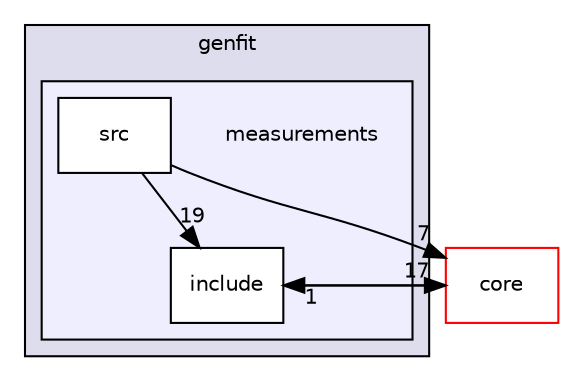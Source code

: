 digraph "genfit/measurements" {
  compound=true
  node [ fontsize="10", fontname="Helvetica"];
  edge [ labelfontsize="10", labelfontname="Helvetica"];
  subgraph clusterdir_a1ebdee7ea4e629a53aa4045c16b947a {
    graph [ bgcolor="#ddddee", pencolor="black", label="genfit" fontname="Helvetica", fontsize="10", URL="dir_a1ebdee7ea4e629a53aa4045c16b947a.html"]
  subgraph clusterdir_9268fb76a242d6fab4cb1d575f1746b1 {
    graph [ bgcolor="#eeeeff", pencolor="black", label="" URL="dir_9268fb76a242d6fab4cb1d575f1746b1.html"];
    dir_9268fb76a242d6fab4cb1d575f1746b1 [shape=plaintext label="measurements"];
    dir_ec0f67dc64b0ce8bde310dd568d1a1a7 [shape=box label="include" color="black" fillcolor="white" style="filled" URL="dir_ec0f67dc64b0ce8bde310dd568d1a1a7.html"];
    dir_77302f62f0eb9320f9612849ffb79937 [shape=box label="src" color="black" fillcolor="white" style="filled" URL="dir_77302f62f0eb9320f9612849ffb79937.html"];
  }
  }
  dir_7a40b7556c10f243ca9453eab1d74876 [shape=box label="core" fillcolor="white" style="filled" color="red" URL="dir_7a40b7556c10f243ca9453eab1d74876.html"];
  dir_ec0f67dc64b0ce8bde310dd568d1a1a7->dir_7a40b7556c10f243ca9453eab1d74876 [headlabel="17", labeldistance=1.5 headhref="dir_000055_000029.html"];
  dir_77302f62f0eb9320f9612849ffb79937->dir_ec0f67dc64b0ce8bde310dd568d1a1a7 [headlabel="19", labeldistance=1.5 headhref="dir_000056_000055.html"];
  dir_77302f62f0eb9320f9612849ffb79937->dir_7a40b7556c10f243ca9453eab1d74876 [headlabel="7", labeldistance=1.5 headhref="dir_000056_000029.html"];
  dir_7a40b7556c10f243ca9453eab1d74876->dir_ec0f67dc64b0ce8bde310dd568d1a1a7 [headlabel="1", labeldistance=1.5 headhref="dir_000029_000055.html"];
}
